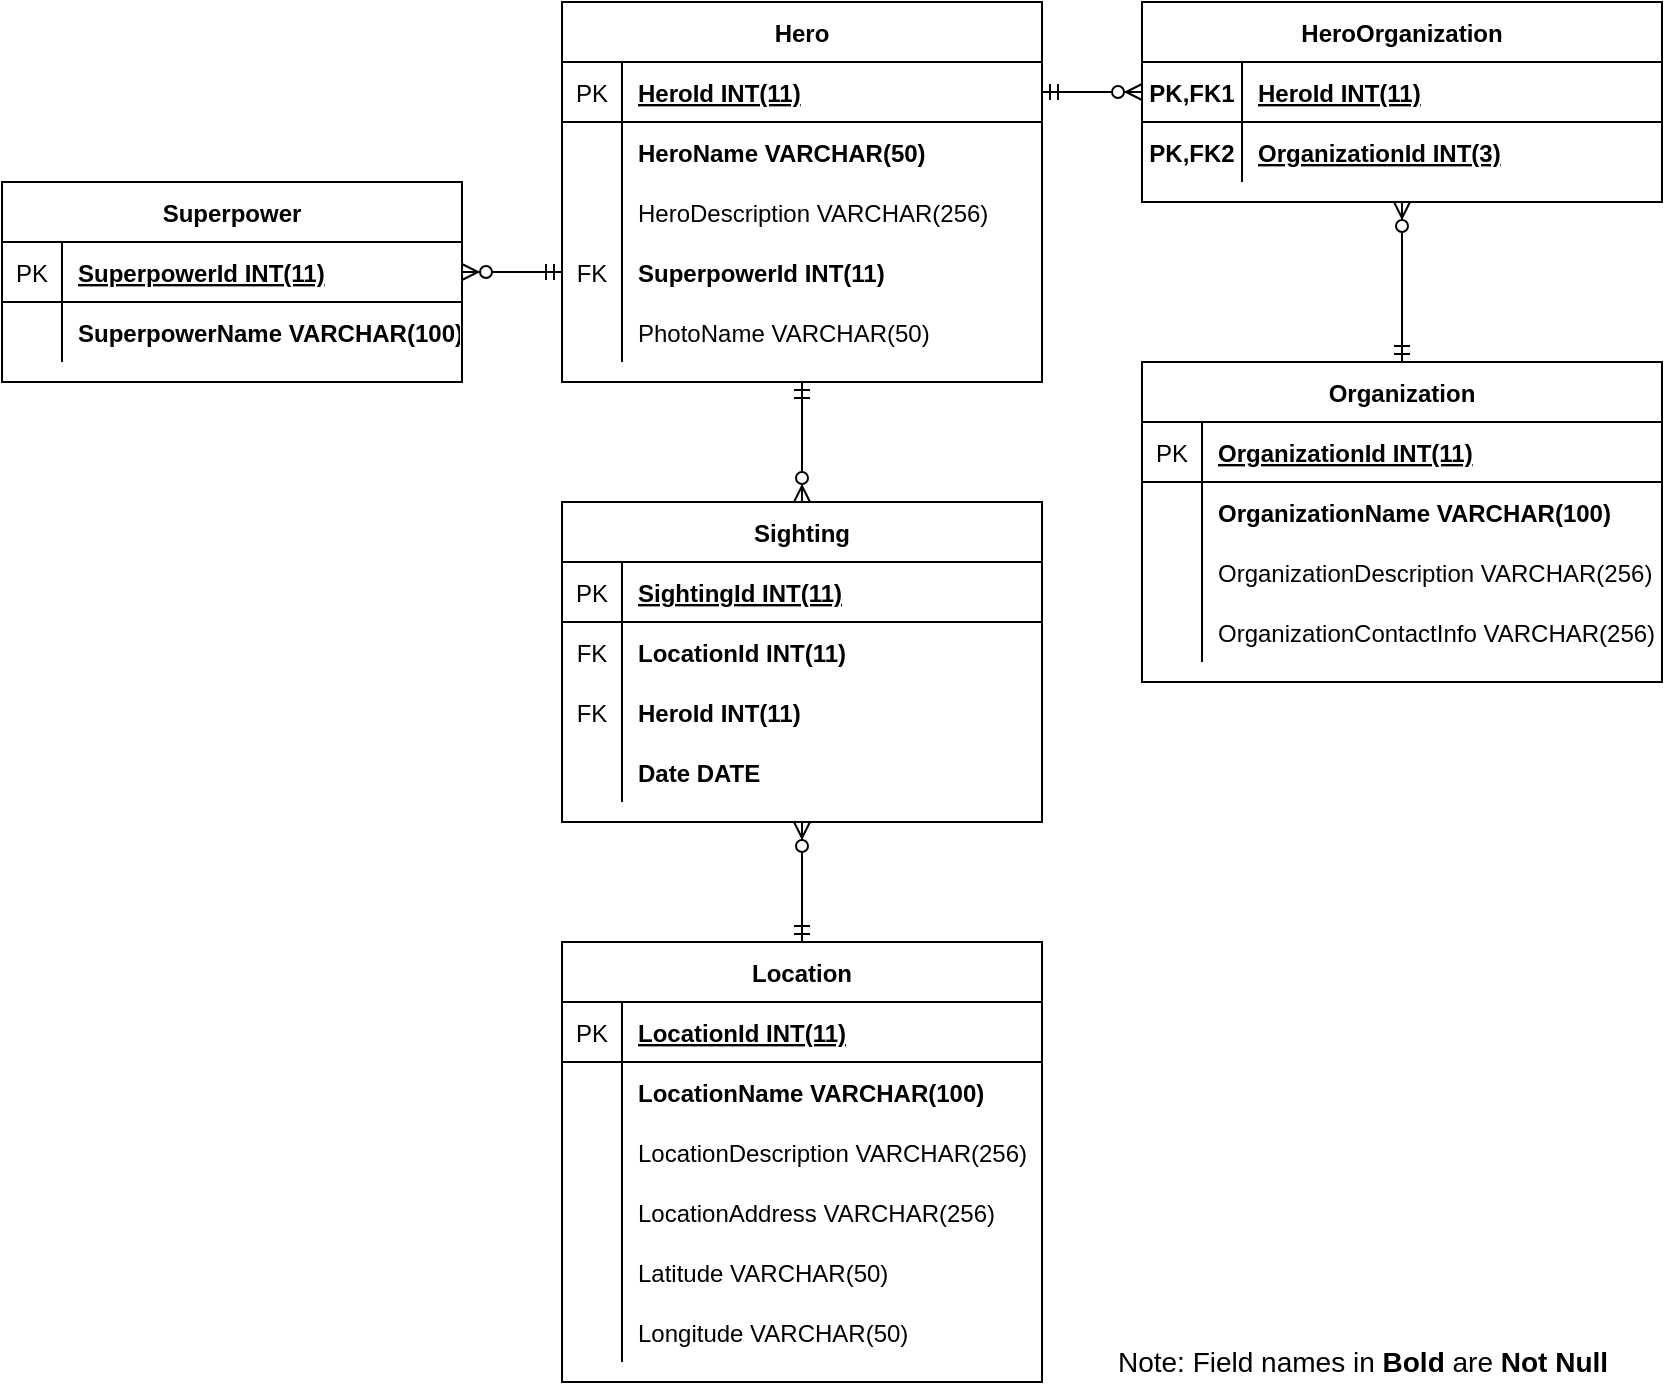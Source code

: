 <mxfile version="14.8.6" type="device"><diagram id="R2lEEEUBdFMjLlhIrx00" name="Page-1"><mxGraphModel dx="2062" dy="1065" grid="1" gridSize="10" guides="1" tooltips="1" connect="1" arrows="1" fold="1" page="1" pageScale="1" pageWidth="850" pageHeight="1100" math="0" shadow="0" extFonts="Permanent Marker^https://fonts.googleapis.com/css?family=Permanent+Marker"><root><mxCell id="0"/><mxCell id="1" parent="0"/><mxCell id="C-vyLk0tnHw3VtMMgP7b-23" value="Superpower" style="shape=table;startSize=30;container=1;collapsible=1;childLayout=tableLayout;fixedRows=1;rowLines=0;fontStyle=1;align=center;resizeLast=1;" parent="1" vertex="1"><mxGeometry x="10" y="130" width="230" height="100" as="geometry"/></mxCell><mxCell id="C-vyLk0tnHw3VtMMgP7b-24" value="" style="shape=partialRectangle;collapsible=0;dropTarget=0;pointerEvents=0;fillColor=none;points=[[0,0.5],[1,0.5]];portConstraint=eastwest;top=0;left=0;right=0;bottom=1;" parent="C-vyLk0tnHw3VtMMgP7b-23" vertex="1"><mxGeometry y="30" width="230" height="30" as="geometry"/></mxCell><mxCell id="C-vyLk0tnHw3VtMMgP7b-25" value="PK" style="shape=partialRectangle;overflow=hidden;connectable=0;fillColor=none;top=0;left=0;bottom=0;right=0;fontStyle=0;" parent="C-vyLk0tnHw3VtMMgP7b-24" vertex="1"><mxGeometry width="30" height="30" as="geometry"/></mxCell><mxCell id="C-vyLk0tnHw3VtMMgP7b-26" value="SuperpowerId INT(11)" style="shape=partialRectangle;overflow=hidden;connectable=0;fillColor=none;top=0;left=0;bottom=0;right=0;align=left;spacingLeft=6;fontStyle=5;" parent="C-vyLk0tnHw3VtMMgP7b-24" vertex="1"><mxGeometry x="30" width="200" height="30" as="geometry"/></mxCell><mxCell id="C-vyLk0tnHw3VtMMgP7b-27" value="" style="shape=partialRectangle;collapsible=0;dropTarget=0;pointerEvents=0;fillColor=none;points=[[0,0.5],[1,0.5]];portConstraint=eastwest;top=0;left=0;right=0;bottom=0;" parent="C-vyLk0tnHw3VtMMgP7b-23" vertex="1"><mxGeometry y="60" width="230" height="30" as="geometry"/></mxCell><mxCell id="C-vyLk0tnHw3VtMMgP7b-28" value="" style="shape=partialRectangle;overflow=hidden;connectable=0;fillColor=none;top=0;left=0;bottom=0;right=0;" parent="C-vyLk0tnHw3VtMMgP7b-27" vertex="1"><mxGeometry width="30" height="30" as="geometry"/></mxCell><mxCell id="C-vyLk0tnHw3VtMMgP7b-29" value="SuperpowerName VARCHAR(100)" style="shape=partialRectangle;overflow=hidden;connectable=0;fillColor=none;top=0;left=0;bottom=0;right=0;align=left;spacingLeft=6;fontStyle=1" parent="C-vyLk0tnHw3VtMMgP7b-27" vertex="1"><mxGeometry x="30" width="200" height="30" as="geometry"/></mxCell><mxCell id="I8OYsC1YC5K97LVi_wlR-21" value="Hero" style="shape=table;startSize=30;container=1;collapsible=1;childLayout=tableLayout;fixedRows=1;rowLines=0;fontStyle=1;align=center;resizeLast=1;" parent="1" vertex="1"><mxGeometry x="290" y="40" width="240" height="190" as="geometry"/></mxCell><mxCell id="I8OYsC1YC5K97LVi_wlR-22" value="" style="shape=partialRectangle;collapsible=0;dropTarget=0;pointerEvents=0;fillColor=none;points=[[0,0.5],[1,0.5]];portConstraint=eastwest;top=0;left=0;right=0;bottom=1;" parent="I8OYsC1YC5K97LVi_wlR-21" vertex="1"><mxGeometry y="30" width="240" height="30" as="geometry"/></mxCell><mxCell id="I8OYsC1YC5K97LVi_wlR-23" value="PK" style="shape=partialRectangle;overflow=hidden;connectable=0;fillColor=none;top=0;left=0;bottom=0;right=0;fontStyle=0;" parent="I8OYsC1YC5K97LVi_wlR-22" vertex="1"><mxGeometry width="30" height="30" as="geometry"/></mxCell><mxCell id="I8OYsC1YC5K97LVi_wlR-24" value="HeroId INT(11)" style="shape=partialRectangle;overflow=hidden;connectable=0;fillColor=none;top=0;left=0;bottom=0;right=0;align=left;spacingLeft=6;fontStyle=5;" parent="I8OYsC1YC5K97LVi_wlR-22" vertex="1"><mxGeometry x="30" width="210" height="30" as="geometry"/></mxCell><mxCell id="I8OYsC1YC5K97LVi_wlR-25" value="" style="shape=partialRectangle;collapsible=0;dropTarget=0;pointerEvents=0;fillColor=none;points=[[0,0.5],[1,0.5]];portConstraint=eastwest;top=0;left=0;right=0;bottom=0;" parent="I8OYsC1YC5K97LVi_wlR-21" vertex="1"><mxGeometry y="60" width="240" height="30" as="geometry"/></mxCell><mxCell id="I8OYsC1YC5K97LVi_wlR-26" value="" style="shape=partialRectangle;overflow=hidden;connectable=0;fillColor=none;top=0;left=0;bottom=0;right=0;" parent="I8OYsC1YC5K97LVi_wlR-25" vertex="1"><mxGeometry width="30" height="30" as="geometry"/></mxCell><mxCell id="I8OYsC1YC5K97LVi_wlR-27" value="HeroName VARCHAR(50)" style="shape=partialRectangle;overflow=hidden;connectable=0;fillColor=none;top=0;left=0;bottom=0;right=0;align=left;spacingLeft=6;fontStyle=1" parent="I8OYsC1YC5K97LVi_wlR-25" vertex="1"><mxGeometry x="30" width="210" height="30" as="geometry"/></mxCell><mxCell id="I8OYsC1YC5K97LVi_wlR-31" value="" style="shape=partialRectangle;collapsible=0;dropTarget=0;pointerEvents=0;fillColor=none;points=[[0,0.5],[1,0.5]];portConstraint=eastwest;top=0;left=0;right=0;bottom=0;" parent="I8OYsC1YC5K97LVi_wlR-21" vertex="1"><mxGeometry y="90" width="240" height="30" as="geometry"/></mxCell><mxCell id="I8OYsC1YC5K97LVi_wlR-32" value="" style="shape=partialRectangle;overflow=hidden;connectable=0;fillColor=none;top=0;left=0;bottom=0;right=0;" parent="I8OYsC1YC5K97LVi_wlR-31" vertex="1"><mxGeometry width="30" height="30" as="geometry"/></mxCell><mxCell id="I8OYsC1YC5K97LVi_wlR-33" value="HeroDescription VARCHAR(256)" style="shape=partialRectangle;overflow=hidden;connectable=0;fillColor=none;top=0;left=0;bottom=0;right=0;align=left;spacingLeft=6;fontStyle=0" parent="I8OYsC1YC5K97LVi_wlR-31" vertex="1"><mxGeometry x="30" width="210" height="30" as="geometry"/></mxCell><mxCell id="1cNHZha5eZ05nZs5P5rw-54" value="" style="shape=partialRectangle;collapsible=0;dropTarget=0;pointerEvents=0;fillColor=none;points=[[0,0.5],[1,0.5]];portConstraint=eastwest;top=0;left=0;right=0;bottom=0;" parent="I8OYsC1YC5K97LVi_wlR-21" vertex="1"><mxGeometry y="120" width="240" height="30" as="geometry"/></mxCell><mxCell id="1cNHZha5eZ05nZs5P5rw-55" value="FK" style="shape=partialRectangle;overflow=hidden;connectable=0;fillColor=none;top=0;left=0;bottom=0;right=0;" parent="1cNHZha5eZ05nZs5P5rw-54" vertex="1"><mxGeometry width="30" height="30" as="geometry"/></mxCell><mxCell id="1cNHZha5eZ05nZs5P5rw-56" value="SuperpowerId INT(11)" style="shape=partialRectangle;overflow=hidden;connectable=0;fillColor=none;top=0;left=0;bottom=0;right=0;align=left;spacingLeft=6;fontStyle=1" parent="1cNHZha5eZ05nZs5P5rw-54" vertex="1"><mxGeometry x="30" width="210" height="30" as="geometry"/></mxCell><mxCell id="4yIZNCx3MI6vhLDnwSSF-1" value="" style="shape=partialRectangle;collapsible=0;dropTarget=0;pointerEvents=0;fillColor=none;points=[[0,0.5],[1,0.5]];portConstraint=eastwest;top=0;left=0;right=0;bottom=0;" vertex="1" parent="I8OYsC1YC5K97LVi_wlR-21"><mxGeometry y="150" width="240" height="30" as="geometry"/></mxCell><mxCell id="4yIZNCx3MI6vhLDnwSSF-2" value="" style="shape=partialRectangle;overflow=hidden;connectable=0;fillColor=none;top=0;left=0;bottom=0;right=0;" vertex="1" parent="4yIZNCx3MI6vhLDnwSSF-1"><mxGeometry width="30" height="30" as="geometry"/></mxCell><mxCell id="4yIZNCx3MI6vhLDnwSSF-3" value="PhotoName VARCHAR(50)" style="shape=partialRectangle;overflow=hidden;connectable=0;fillColor=none;top=0;left=0;bottom=0;right=0;align=left;spacingLeft=6;fontStyle=0" vertex="1" parent="4yIZNCx3MI6vhLDnwSSF-1"><mxGeometry x="30" width="210" height="30" as="geometry"/></mxCell><mxCell id="I8OYsC1YC5K97LVi_wlR-56" value="Location" style="shape=table;startSize=30;container=1;collapsible=1;childLayout=tableLayout;fixedRows=1;rowLines=0;fontStyle=1;align=center;resizeLast=1;" parent="1" vertex="1"><mxGeometry x="290" y="510" width="240" height="220" as="geometry"/></mxCell><mxCell id="I8OYsC1YC5K97LVi_wlR-57" value="" style="shape=partialRectangle;collapsible=0;dropTarget=0;pointerEvents=0;fillColor=none;points=[[0,0.5],[1,0.5]];portConstraint=eastwest;top=0;left=0;right=0;bottom=1;" parent="I8OYsC1YC5K97LVi_wlR-56" vertex="1"><mxGeometry y="30" width="240" height="30" as="geometry"/></mxCell><mxCell id="I8OYsC1YC5K97LVi_wlR-58" value="PK" style="shape=partialRectangle;overflow=hidden;connectable=0;fillColor=none;top=0;left=0;bottom=0;right=0;fontStyle=0;" parent="I8OYsC1YC5K97LVi_wlR-57" vertex="1"><mxGeometry width="30" height="30" as="geometry"/></mxCell><mxCell id="I8OYsC1YC5K97LVi_wlR-59" value="LocationId INT(11)" style="shape=partialRectangle;overflow=hidden;connectable=0;fillColor=none;top=0;left=0;bottom=0;right=0;align=left;spacingLeft=6;fontStyle=5;" parent="I8OYsC1YC5K97LVi_wlR-57" vertex="1"><mxGeometry x="30" width="210" height="30" as="geometry"/></mxCell><mxCell id="I8OYsC1YC5K97LVi_wlR-60" value="" style="shape=partialRectangle;collapsible=0;dropTarget=0;pointerEvents=0;fillColor=none;points=[[0,0.5],[1,0.5]];portConstraint=eastwest;top=0;left=0;right=0;bottom=0;" parent="I8OYsC1YC5K97LVi_wlR-56" vertex="1"><mxGeometry y="60" width="240" height="30" as="geometry"/></mxCell><mxCell id="I8OYsC1YC5K97LVi_wlR-61" value="" style="shape=partialRectangle;overflow=hidden;connectable=0;fillColor=none;top=0;left=0;bottom=0;right=0;" parent="I8OYsC1YC5K97LVi_wlR-60" vertex="1"><mxGeometry width="30" height="30" as="geometry"/></mxCell><mxCell id="I8OYsC1YC5K97LVi_wlR-62" value="LocationName VARCHAR(100)" style="shape=partialRectangle;overflow=hidden;connectable=0;fillColor=none;top=0;left=0;bottom=0;right=0;align=left;spacingLeft=6;fontStyle=1" parent="I8OYsC1YC5K97LVi_wlR-60" vertex="1"><mxGeometry x="30" width="210" height="30" as="geometry"/></mxCell><mxCell id="I8OYsC1YC5K97LVi_wlR-69" value="" style="shape=partialRectangle;collapsible=0;dropTarget=0;pointerEvents=0;fillColor=none;points=[[0,0.5],[1,0.5]];portConstraint=eastwest;top=0;left=0;right=0;bottom=0;" parent="I8OYsC1YC5K97LVi_wlR-56" vertex="1"><mxGeometry y="90" width="240" height="30" as="geometry"/></mxCell><mxCell id="I8OYsC1YC5K97LVi_wlR-70" value="" style="shape=partialRectangle;overflow=hidden;connectable=0;fillColor=none;top=0;left=0;bottom=0;right=0;" parent="I8OYsC1YC5K97LVi_wlR-69" vertex="1"><mxGeometry width="30" height="30" as="geometry"/></mxCell><mxCell id="I8OYsC1YC5K97LVi_wlR-71" value="LocationDescription VARCHAR(256)" style="shape=partialRectangle;overflow=hidden;connectable=0;fillColor=none;top=0;left=0;bottom=0;right=0;align=left;spacingLeft=6;fontStyle=0" parent="I8OYsC1YC5K97LVi_wlR-69" vertex="1"><mxGeometry x="30" width="210" height="30" as="geometry"/></mxCell><mxCell id="I8OYsC1YC5K97LVi_wlR-72" value="" style="shape=partialRectangle;collapsible=0;dropTarget=0;pointerEvents=0;fillColor=none;points=[[0,0.5],[1,0.5]];portConstraint=eastwest;top=0;left=0;right=0;bottom=0;" parent="I8OYsC1YC5K97LVi_wlR-56" vertex="1"><mxGeometry y="120" width="240" height="30" as="geometry"/></mxCell><mxCell id="I8OYsC1YC5K97LVi_wlR-73" value="" style="shape=partialRectangle;overflow=hidden;connectable=0;fillColor=none;top=0;left=0;bottom=0;right=0;" parent="I8OYsC1YC5K97LVi_wlR-72" vertex="1"><mxGeometry width="30" height="30" as="geometry"/></mxCell><mxCell id="I8OYsC1YC5K97LVi_wlR-74" value="LocationAddress VARCHAR(256)" style="shape=partialRectangle;overflow=hidden;connectable=0;fillColor=none;top=0;left=0;bottom=0;right=0;align=left;spacingLeft=6;fontStyle=0" parent="I8OYsC1YC5K97LVi_wlR-72" vertex="1"><mxGeometry x="30" width="210" height="30" as="geometry"/></mxCell><mxCell id="I8OYsC1YC5K97LVi_wlR-75" value="" style="shape=partialRectangle;collapsible=0;dropTarget=0;pointerEvents=0;fillColor=none;points=[[0,0.5],[1,0.5]];portConstraint=eastwest;top=0;left=0;right=0;bottom=0;" parent="I8OYsC1YC5K97LVi_wlR-56" vertex="1"><mxGeometry y="150" width="240" height="30" as="geometry"/></mxCell><mxCell id="I8OYsC1YC5K97LVi_wlR-76" value="" style="shape=partialRectangle;overflow=hidden;connectable=0;fillColor=none;top=0;left=0;bottom=0;right=0;" parent="I8OYsC1YC5K97LVi_wlR-75" vertex="1"><mxGeometry width="30" height="30" as="geometry"/></mxCell><mxCell id="I8OYsC1YC5K97LVi_wlR-77" value="Latitude VARCHAR(50)" style="shape=partialRectangle;overflow=hidden;connectable=0;fillColor=none;top=0;left=0;bottom=0;right=0;align=left;spacingLeft=6;fontStyle=0" parent="I8OYsC1YC5K97LVi_wlR-75" vertex="1"><mxGeometry x="30" width="210" height="30" as="geometry"/></mxCell><mxCell id="1cNHZha5eZ05nZs5P5rw-26" value="" style="shape=partialRectangle;collapsible=0;dropTarget=0;pointerEvents=0;fillColor=none;points=[[0,0.5],[1,0.5]];portConstraint=eastwest;top=0;left=0;right=0;bottom=0;" parent="I8OYsC1YC5K97LVi_wlR-56" vertex="1"><mxGeometry y="180" width="240" height="30" as="geometry"/></mxCell><mxCell id="1cNHZha5eZ05nZs5P5rw-27" value="" style="shape=partialRectangle;overflow=hidden;connectable=0;fillColor=none;top=0;left=0;bottom=0;right=0;" parent="1cNHZha5eZ05nZs5P5rw-26" vertex="1"><mxGeometry width="30" height="30" as="geometry"/></mxCell><mxCell id="1cNHZha5eZ05nZs5P5rw-28" value="Longitude VARCHAR(50)" style="shape=partialRectangle;overflow=hidden;connectable=0;fillColor=none;top=0;left=0;bottom=0;right=0;align=left;spacingLeft=6;fontStyle=0" parent="1cNHZha5eZ05nZs5P5rw-26" vertex="1"><mxGeometry x="30" width="210" height="30" as="geometry"/></mxCell><mxCell id="b7MNtpGFCnddx5oRv7Xh-16" value="HeroOrganization" style="shape=table;startSize=30;container=1;collapsible=1;childLayout=tableLayout;fixedRows=1;rowLines=0;fontStyle=1;align=center;resizeLast=1;" parent="1" vertex="1"><mxGeometry x="580" y="40" width="260" height="100" as="geometry"/></mxCell><mxCell id="b7MNtpGFCnddx5oRv7Xh-17" value="" style="shape=partialRectangle;collapsible=0;dropTarget=0;pointerEvents=0;fillColor=none;points=[[0,0.5],[1,0.5]];portConstraint=eastwest;top=0;left=0;right=0;bottom=1;" parent="b7MNtpGFCnddx5oRv7Xh-16" vertex="1"><mxGeometry y="30" width="260" height="30" as="geometry"/></mxCell><mxCell id="b7MNtpGFCnddx5oRv7Xh-18" value="PK,FK1" style="shape=partialRectangle;overflow=hidden;connectable=0;fillColor=none;top=0;left=0;bottom=0;right=0;fontStyle=1;" parent="b7MNtpGFCnddx5oRv7Xh-17" vertex="1"><mxGeometry width="50" height="30" as="geometry"/></mxCell><mxCell id="b7MNtpGFCnddx5oRv7Xh-19" value="HeroId INT(11)" style="shape=partialRectangle;overflow=hidden;connectable=0;fillColor=none;top=0;left=0;bottom=0;right=0;align=left;spacingLeft=6;fontStyle=5;" parent="b7MNtpGFCnddx5oRv7Xh-17" vertex="1"><mxGeometry x="50" width="210" height="30" as="geometry"/></mxCell><mxCell id="b7MNtpGFCnddx5oRv7Xh-20" value="" style="shape=partialRectangle;collapsible=0;dropTarget=0;pointerEvents=0;fillColor=none;points=[[0,0.5],[1,0.5]];portConstraint=eastwest;top=0;left=0;right=0;bottom=0;" parent="b7MNtpGFCnddx5oRv7Xh-16" vertex="1"><mxGeometry y="60" width="260" height="30" as="geometry"/></mxCell><mxCell id="b7MNtpGFCnddx5oRv7Xh-21" value="PK,FK2" style="shape=partialRectangle;overflow=hidden;connectable=0;fillColor=none;top=0;left=0;bottom=0;right=0;fontStyle=1" parent="b7MNtpGFCnddx5oRv7Xh-20" vertex="1"><mxGeometry width="50" height="30" as="geometry"/></mxCell><mxCell id="b7MNtpGFCnddx5oRv7Xh-22" value="OrganizationId INT(3)" style="shape=partialRectangle;overflow=hidden;connectable=0;fillColor=none;top=0;left=0;bottom=0;right=0;align=left;spacingLeft=6;fontStyle=5" parent="b7MNtpGFCnddx5oRv7Xh-20" vertex="1"><mxGeometry x="50" width="210" height="30" as="geometry"/></mxCell><mxCell id="b7MNtpGFCnddx5oRv7Xh-23" value="" style="edgeStyle=entityRelationEdgeStyle;fontSize=12;html=1;endArrow=ERzeroToMany;startArrow=ERmandOne;exitX=1;exitY=0.5;exitDx=0;exitDy=0;entryX=0;entryY=0.5;entryDx=0;entryDy=0;" parent="1" source="I8OYsC1YC5K97LVi_wlR-22" target="b7MNtpGFCnddx5oRv7Xh-17" edge="1"><mxGeometry width="100" height="100" relative="1" as="geometry"><mxPoint x="600" y="90" as="sourcePoint"/><mxPoint x="680" y="90" as="targetPoint"/></mxGeometry></mxCell><mxCell id="b7MNtpGFCnddx5oRv7Xh-37" value="Organization" style="shape=table;startSize=30;container=1;collapsible=1;childLayout=tableLayout;fixedRows=1;rowLines=0;fontStyle=1;align=center;resizeLast=1;" parent="1" vertex="1"><mxGeometry x="580" y="220" width="260" height="160" as="geometry"/></mxCell><mxCell id="b7MNtpGFCnddx5oRv7Xh-38" value="" style="shape=partialRectangle;collapsible=0;dropTarget=0;pointerEvents=0;fillColor=none;points=[[0,0.5],[1,0.5]];portConstraint=eastwest;top=0;left=0;right=0;bottom=1;" parent="b7MNtpGFCnddx5oRv7Xh-37" vertex="1"><mxGeometry y="30" width="260" height="30" as="geometry"/></mxCell><mxCell id="b7MNtpGFCnddx5oRv7Xh-39" value="PK" style="shape=partialRectangle;overflow=hidden;connectable=0;fillColor=none;top=0;left=0;bottom=0;right=0;fontStyle=0;" parent="b7MNtpGFCnddx5oRv7Xh-38" vertex="1"><mxGeometry width="30" height="30" as="geometry"/></mxCell><mxCell id="b7MNtpGFCnddx5oRv7Xh-40" value="OrganizationId INT(11)" style="shape=partialRectangle;overflow=hidden;connectable=0;fillColor=none;top=0;left=0;bottom=0;right=0;align=left;spacingLeft=6;fontStyle=5;" parent="b7MNtpGFCnddx5oRv7Xh-38" vertex="1"><mxGeometry x="30" width="230" height="30" as="geometry"/></mxCell><mxCell id="b7MNtpGFCnddx5oRv7Xh-41" value="" style="shape=partialRectangle;collapsible=0;dropTarget=0;pointerEvents=0;fillColor=none;points=[[0,0.5],[1,0.5]];portConstraint=eastwest;top=0;left=0;right=0;bottom=0;" parent="b7MNtpGFCnddx5oRv7Xh-37" vertex="1"><mxGeometry y="60" width="260" height="30" as="geometry"/></mxCell><mxCell id="b7MNtpGFCnddx5oRv7Xh-42" value="" style="shape=partialRectangle;overflow=hidden;connectable=0;fillColor=none;top=0;left=0;bottom=0;right=0;" parent="b7MNtpGFCnddx5oRv7Xh-41" vertex="1"><mxGeometry width="30" height="30" as="geometry"/></mxCell><mxCell id="b7MNtpGFCnddx5oRv7Xh-43" value="OrganizationName VARCHAR(100)" style="shape=partialRectangle;overflow=hidden;connectable=0;fillColor=none;top=0;left=0;bottom=0;right=0;align=left;spacingLeft=6;fontStyle=1" parent="b7MNtpGFCnddx5oRv7Xh-41" vertex="1"><mxGeometry x="30" width="230" height="30" as="geometry"/></mxCell><mxCell id="b7MNtpGFCnddx5oRv7Xh-44" value="" style="shape=partialRectangle;collapsible=0;dropTarget=0;pointerEvents=0;fillColor=none;points=[[0,0.5],[1,0.5]];portConstraint=eastwest;top=0;left=0;right=0;bottom=0;" parent="b7MNtpGFCnddx5oRv7Xh-37" vertex="1"><mxGeometry y="90" width="260" height="30" as="geometry"/></mxCell><mxCell id="b7MNtpGFCnddx5oRv7Xh-45" value="" style="shape=partialRectangle;overflow=hidden;connectable=0;fillColor=none;top=0;left=0;bottom=0;right=0;" parent="b7MNtpGFCnddx5oRv7Xh-44" vertex="1"><mxGeometry width="30" height="30" as="geometry"/></mxCell><mxCell id="b7MNtpGFCnddx5oRv7Xh-46" value="OrganizationDescription VARCHAR(256)" style="shape=partialRectangle;overflow=hidden;connectable=0;fillColor=none;top=0;left=0;bottom=0;right=0;align=left;spacingLeft=6;fontStyle=0" parent="b7MNtpGFCnddx5oRv7Xh-44" vertex="1"><mxGeometry x="30" width="230" height="30" as="geometry"/></mxCell><mxCell id="b7MNtpGFCnddx5oRv7Xh-47" value="" style="shape=partialRectangle;collapsible=0;dropTarget=0;pointerEvents=0;fillColor=none;points=[[0,0.5],[1,0.5]];portConstraint=eastwest;top=0;left=0;right=0;bottom=0;" parent="b7MNtpGFCnddx5oRv7Xh-37" vertex="1"><mxGeometry y="120" width="260" height="30" as="geometry"/></mxCell><mxCell id="b7MNtpGFCnddx5oRv7Xh-48" value="" style="shape=partialRectangle;overflow=hidden;connectable=0;fillColor=none;top=0;left=0;bottom=0;right=0;" parent="b7MNtpGFCnddx5oRv7Xh-47" vertex="1"><mxGeometry width="30" height="30" as="geometry"/></mxCell><mxCell id="b7MNtpGFCnddx5oRv7Xh-49" value="OrganizationContactInfo VARCHAR(256)" style="shape=partialRectangle;overflow=hidden;connectable=0;fillColor=none;top=0;left=0;bottom=0;right=0;align=left;spacingLeft=6;fontStyle=0" parent="b7MNtpGFCnddx5oRv7Xh-47" vertex="1"><mxGeometry x="30" width="230" height="30" as="geometry"/></mxCell><mxCell id="b7MNtpGFCnddx5oRv7Xh-55" value="" style="endArrow=none;html=1;endArrow=ERzeroToMany;startArrow=ERmandOne;entryX=0.5;entryY=1;entryDx=0;entryDy=0;exitX=0.5;exitY=0;exitDx=0;exitDy=0;" parent="1" source="b7MNtpGFCnddx5oRv7Xh-37" target="b7MNtpGFCnddx5oRv7Xh-16" edge="1"><mxGeometry width="50" height="50" relative="1" as="geometry"><mxPoint x="830" y="180" as="sourcePoint"/><mxPoint x="829.5" y="360" as="targetPoint"/><Array as="points"/></mxGeometry></mxCell><mxCell id="b7MNtpGFCnddx5oRv7Xh-63" value="" style="endArrow=none;html=1;endArrow=ERzeroToMany;startArrow=ERmandOne;exitX=0.5;exitY=1;exitDx=0;exitDy=0;" parent="1" source="I8OYsC1YC5K97LVi_wlR-21" target="1cNHZha5eZ05nZs5P5rw-58" edge="1"><mxGeometry width="50" height="50" relative="1" as="geometry"><mxPoint x="250" y="200" as="sourcePoint"/><mxPoint x="520" y="250" as="targetPoint"/><Array as="points"/></mxGeometry></mxCell><mxCell id="b7MNtpGFCnddx5oRv7Xh-64" value="" style="endArrow=none;html=1;endArrow=ERzeroToMany;startArrow=ERmandOne;exitX=0.5;exitY=0;exitDx=0;exitDy=0;entryX=0.5;entryY=1;entryDx=0;entryDy=0;" parent="1" source="I8OYsC1YC5K97LVi_wlR-56" target="1cNHZha5eZ05nZs5P5rw-58" edge="1"><mxGeometry width="50" height="50" relative="1" as="geometry"><mxPoint x="480" y="460" as="sourcePoint"/><mxPoint x="410" y="430" as="targetPoint"/><Array as="points"/></mxGeometry></mxCell><mxCell id="b7MNtpGFCnddx5oRv7Xh-69" value="" style="endArrow=none;html=1;endArrow=ERzeroToMany;startArrow=ERmandOne;exitX=0;exitY=0.5;exitDx=0;exitDy=0;entryX=1;entryY=0.5;entryDx=0;entryDy=0;" parent="1" source="1cNHZha5eZ05nZs5P5rw-54" target="C-vyLk0tnHw3VtMMgP7b-24" edge="1"><mxGeometry width="50" height="50" relative="1" as="geometry"><mxPoint x="280" y="89.5" as="sourcePoint"/><mxPoint x="260" y="90" as="targetPoint"/><Array as="points"/></mxGeometry></mxCell><mxCell id="b7MNtpGFCnddx5oRv7Xh-70" value="&lt;font style=&quot;font-size: 14px&quot;&gt;Note: Field names in &lt;b&gt;Bold&lt;/b&gt; are &lt;b&gt;Not Null&lt;/b&gt;&lt;/font&gt;" style="text;html=1;align=center;verticalAlign=middle;resizable=0;points=[];autosize=1;strokeColor=none;" parent="1" vertex="1"><mxGeometry x="560" y="710" width="260" height="20" as="geometry"/></mxCell><mxCell id="1cNHZha5eZ05nZs5P5rw-58" value="Sighting" style="shape=table;startSize=30;container=1;collapsible=1;childLayout=tableLayout;fixedRows=1;rowLines=0;fontStyle=1;align=center;resizeLast=1;" parent="1" vertex="1"><mxGeometry x="290" y="290" width="240" height="160" as="geometry"/></mxCell><mxCell id="1cNHZha5eZ05nZs5P5rw-59" value="" style="shape=partialRectangle;collapsible=0;dropTarget=0;pointerEvents=0;fillColor=none;points=[[0,0.5],[1,0.5]];portConstraint=eastwest;top=0;left=0;right=0;bottom=1;" parent="1cNHZha5eZ05nZs5P5rw-58" vertex="1"><mxGeometry y="30" width="240" height="30" as="geometry"/></mxCell><mxCell id="1cNHZha5eZ05nZs5P5rw-60" value="PK" style="shape=partialRectangle;overflow=hidden;connectable=0;fillColor=none;top=0;left=0;bottom=0;right=0;fontStyle=0;" parent="1cNHZha5eZ05nZs5P5rw-59" vertex="1"><mxGeometry width="30" height="30" as="geometry"/></mxCell><mxCell id="1cNHZha5eZ05nZs5P5rw-61" value="SightingId INT(11)" style="shape=partialRectangle;overflow=hidden;connectable=0;fillColor=none;top=0;left=0;bottom=0;right=0;align=left;spacingLeft=6;fontStyle=5;" parent="1cNHZha5eZ05nZs5P5rw-59" vertex="1"><mxGeometry x="30" width="210" height="30" as="geometry"/></mxCell><mxCell id="1cNHZha5eZ05nZs5P5rw-62" value="" style="shape=partialRectangle;collapsible=0;dropTarget=0;pointerEvents=0;fillColor=none;points=[[0,0.5],[1,0.5]];portConstraint=eastwest;top=0;left=0;right=0;bottom=0;" parent="1cNHZha5eZ05nZs5P5rw-58" vertex="1"><mxGeometry y="60" width="240" height="30" as="geometry"/></mxCell><mxCell id="1cNHZha5eZ05nZs5P5rw-63" value="FK" style="shape=partialRectangle;overflow=hidden;connectable=0;fillColor=none;top=0;left=0;bottom=0;right=0;" parent="1cNHZha5eZ05nZs5P5rw-62" vertex="1"><mxGeometry width="30" height="30" as="geometry"/></mxCell><mxCell id="1cNHZha5eZ05nZs5P5rw-64" value="LocationId INT(11)" style="shape=partialRectangle;overflow=hidden;connectable=0;fillColor=none;top=0;left=0;bottom=0;right=0;align=left;spacingLeft=6;fontStyle=1" parent="1cNHZha5eZ05nZs5P5rw-62" vertex="1"><mxGeometry x="30" width="210" height="30" as="geometry"/></mxCell><mxCell id="1cNHZha5eZ05nZs5P5rw-65" value="" style="shape=partialRectangle;collapsible=0;dropTarget=0;pointerEvents=0;fillColor=none;points=[[0,0.5],[1,0.5]];portConstraint=eastwest;top=0;left=0;right=0;bottom=0;" parent="1cNHZha5eZ05nZs5P5rw-58" vertex="1"><mxGeometry y="90" width="240" height="30" as="geometry"/></mxCell><mxCell id="1cNHZha5eZ05nZs5P5rw-66" value="FK" style="shape=partialRectangle;overflow=hidden;connectable=0;fillColor=none;top=0;left=0;bottom=0;right=0;" parent="1cNHZha5eZ05nZs5P5rw-65" vertex="1"><mxGeometry width="30" height="30" as="geometry"/></mxCell><mxCell id="1cNHZha5eZ05nZs5P5rw-67" value="HeroId INT(11)" style="shape=partialRectangle;overflow=hidden;connectable=0;fillColor=none;top=0;left=0;bottom=0;right=0;align=left;spacingLeft=6;fontStyle=1" parent="1cNHZha5eZ05nZs5P5rw-65" vertex="1"><mxGeometry x="30" width="210" height="30" as="geometry"/></mxCell><mxCell id="1cNHZha5eZ05nZs5P5rw-73" value="" style="shape=partialRectangle;collapsible=0;dropTarget=0;pointerEvents=0;fillColor=none;points=[[0,0.5],[1,0.5]];portConstraint=eastwest;top=0;left=0;right=0;bottom=0;" parent="1cNHZha5eZ05nZs5P5rw-58" vertex="1"><mxGeometry y="120" width="240" height="30" as="geometry"/></mxCell><mxCell id="1cNHZha5eZ05nZs5P5rw-74" value="" style="shape=partialRectangle;overflow=hidden;connectable=0;fillColor=none;top=0;left=0;bottom=0;right=0;" parent="1cNHZha5eZ05nZs5P5rw-73" vertex="1"><mxGeometry width="30" height="30" as="geometry"/></mxCell><mxCell id="1cNHZha5eZ05nZs5P5rw-75" value="Date DATE" style="shape=partialRectangle;overflow=hidden;connectable=0;fillColor=none;top=0;left=0;bottom=0;right=0;align=left;spacingLeft=6;fontStyle=1" parent="1cNHZha5eZ05nZs5P5rw-73" vertex="1"><mxGeometry x="30" width="210" height="30" as="geometry"/></mxCell></root></mxGraphModel></diagram></mxfile>